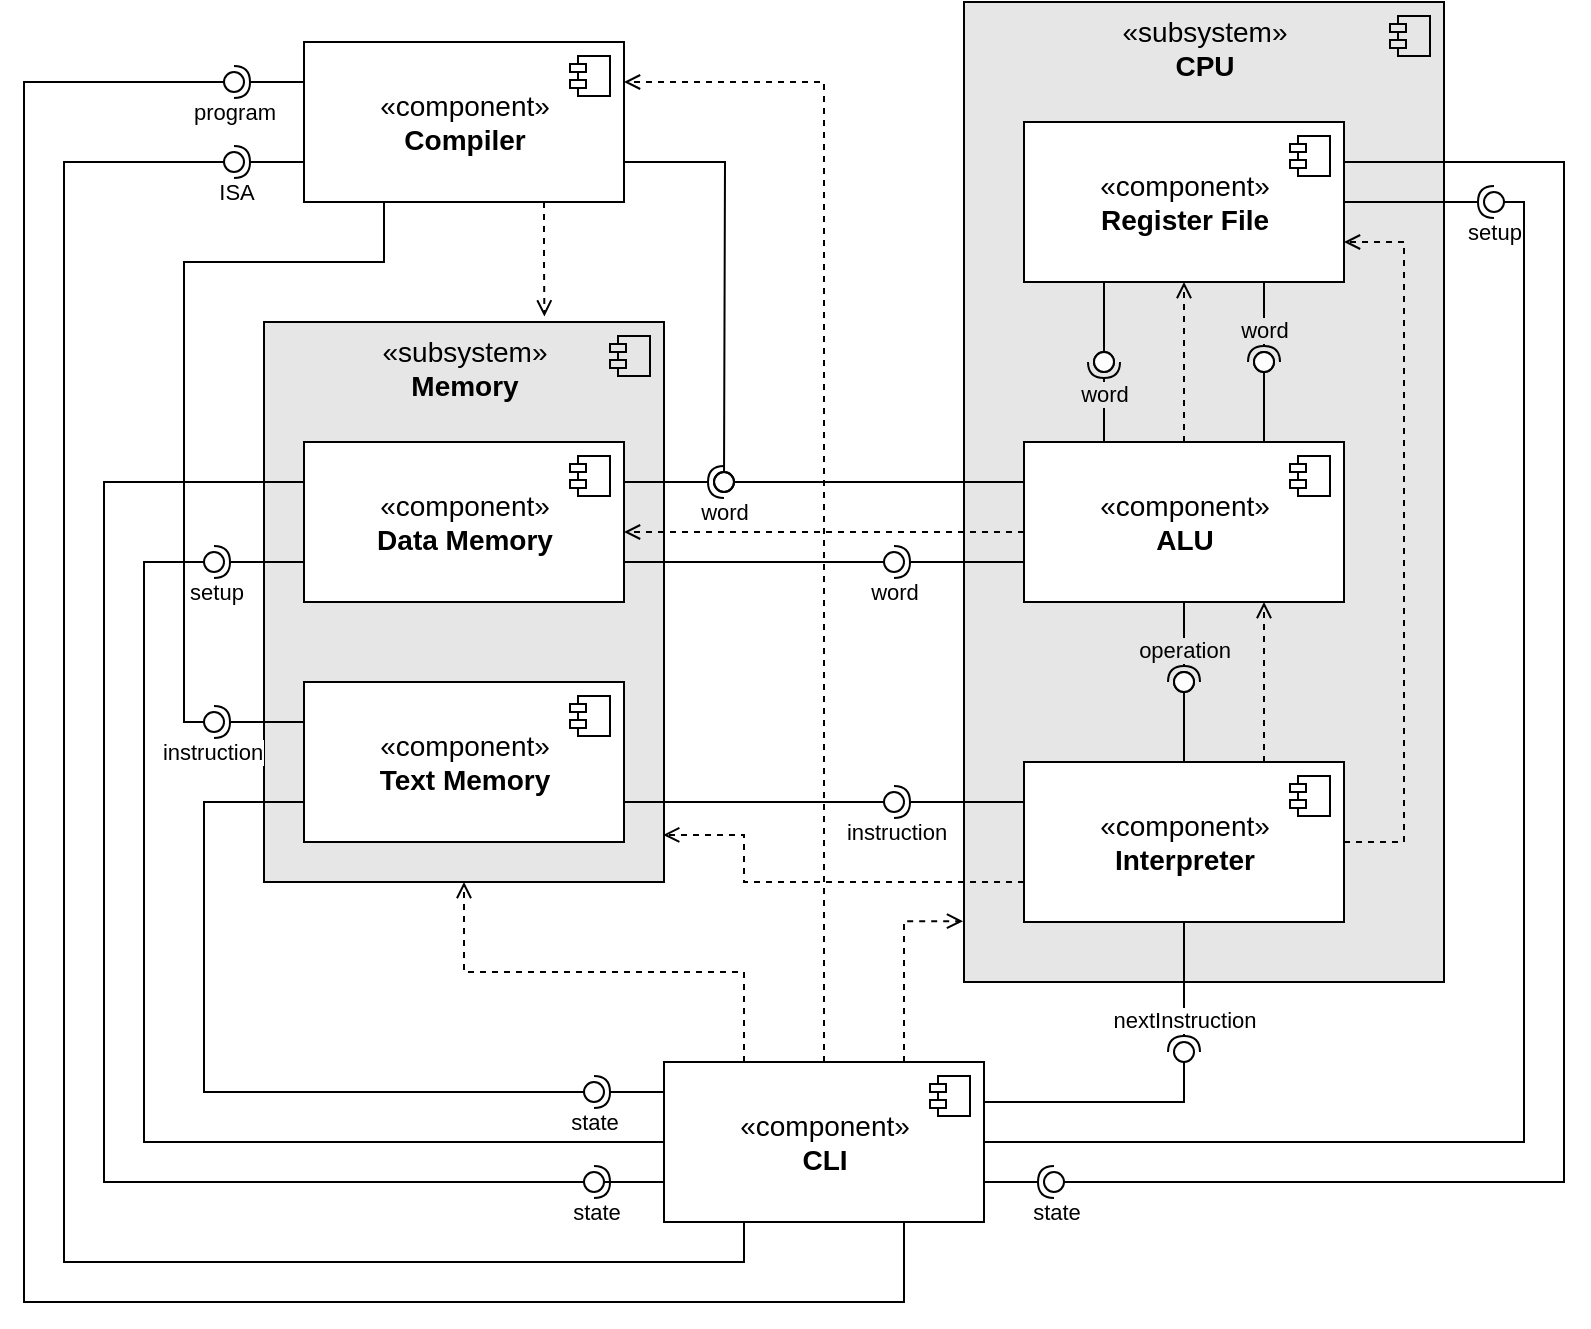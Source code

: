 <mxfile version="24.4.0" type="device">
  <diagram name="Página-1" id="GR3zeygupvoxrYtm1hRJ">
    <mxGraphModel dx="1935" dy="732" grid="1" gridSize="10" guides="1" tooltips="1" connect="1" arrows="1" fold="1" page="0" pageScale="1" pageWidth="827" pageHeight="1169" math="0" shadow="0">
      <root>
        <mxCell id="0" />
        <mxCell id="1" parent="0" />
        <mxCell id="Gp71nWd18dND1Q83QWXw-1" value="«subsystem»&lt;br style=&quot;font-size: 14px;&quot;&gt;&lt;b style=&quot;font-size: 14px;&quot;&gt;Memory&lt;/b&gt;" style="html=1;dropTarget=0;labelPosition=center;verticalLabelPosition=middle;align=center;verticalAlign=top;fontSize=14;fillColor=#E6E6E6;" parent="1" vertex="1">
          <mxGeometry x="-420" y="540" width="200" height="280" as="geometry" />
        </mxCell>
        <mxCell id="Gp71nWd18dND1Q83QWXw-2" value="" style="shape=module;jettyWidth=8;jettyHeight=4;fontSize=14;html=1;fillColor=none;" parent="Gp71nWd18dND1Q83QWXw-1" vertex="1">
          <mxGeometry x="1" width="20" height="20" relative="1" as="geometry">
            <mxPoint x="-27" y="7" as="offset" />
          </mxGeometry>
        </mxCell>
        <mxCell id="pKsOjxFZ4Rrx8PbKON6V-6" value="" style="rounded=0;orthogonalLoop=1;jettySize=auto;html=1;endArrow=oval;endFill=0;sketch=0;sourcePerimeterSpacing=0;targetPerimeterSpacing=0;endSize=10;exitX=0;exitY=0.5;exitDx=0;exitDy=0;edgeStyle=orthogonalEdgeStyle;" edge="1" target="pKsOjxFZ4Rrx8PbKON6V-7" parent="1" source="Gp71nWd18dND1Q83QWXw-22">
          <mxGeometry relative="1" as="geometry">
            <mxPoint x="-340" y="745" as="sourcePoint" />
            <Array as="points">
              <mxPoint x="-480" y="950" />
              <mxPoint x="-480" y="660" />
            </Array>
          </mxGeometry>
        </mxCell>
        <mxCell id="Gp71nWd18dND1Q83QWXw-7" value="«subsystem»&lt;br style=&quot;font-size: 14px;&quot;&gt;&lt;b style=&quot;font-size: 14px;&quot;&gt;CPU&lt;/b&gt;" style="html=1;dropTarget=0;labelPosition=center;verticalLabelPosition=middle;align=center;verticalAlign=top;fontSize=14;fillColor=#E6E6E6;" parent="1" vertex="1">
          <mxGeometry x="-70" y="380" width="240" height="490" as="geometry" />
        </mxCell>
        <mxCell id="Gp71nWd18dND1Q83QWXw-8" value="" style="shape=module;jettyWidth=8;jettyHeight=4;fontSize=14;html=1;fillColor=none;" parent="Gp71nWd18dND1Q83QWXw-7" vertex="1">
          <mxGeometry x="1" width="20" height="20" relative="1" as="geometry">
            <mxPoint x="-27" y="7" as="offset" />
          </mxGeometry>
        </mxCell>
        <mxCell id="eakKJGeporBGRb9YwunK-65" value="" style="endArrow=open;html=1;rounded=0;exitX=0;exitY=0.5;exitDx=0;exitDy=0;dashed=1;edgeStyle=orthogonalEdgeStyle;endFill=0;entryX=1;entryY=0.5;entryDx=0;entryDy=0;" parent="1" edge="1">
          <mxGeometry width="50" height="50" relative="1" as="geometry">
            <mxPoint x="-40" y="645" as="sourcePoint" />
            <mxPoint x="-240" y="645" as="targetPoint" />
            <Array as="points">
              <mxPoint x="-180" y="645" />
              <mxPoint x="-180" y="645" />
            </Array>
          </mxGeometry>
        </mxCell>
        <mxCell id="k6IjrDj9pO7xthxX3fzf-53" value="" style="rounded=0;orthogonalLoop=1;jettySize=auto;html=1;endArrow=halfCircle;endFill=0;endSize=6;strokeWidth=1;sketch=0;fontSize=12;exitX=0;exitY=0.25;exitDx=0;exitDy=0;edgeStyle=orthogonalEdgeStyle;" parent="1" source="Gp71nWd18dND1Q83QWXw-22" target="k6IjrDj9pO7xthxX3fzf-24" edge="1">
          <mxGeometry relative="1" as="geometry">
            <mxPoint x="-285" y="665" as="sourcePoint" />
            <Array as="points">
              <mxPoint x="-220" y="925" />
            </Array>
          </mxGeometry>
        </mxCell>
        <mxCell id="eakKJGeporBGRb9YwunK-41" value="state" style="edgeLabel;html=1;align=center;verticalAlign=top;resizable=0;points=[];spacing=4;" parent="k6IjrDj9pO7xthxX3fzf-53" vertex="1" connectable="0">
          <mxGeometry x="-0.137" y="1" relative="1" as="geometry">
            <mxPoint x="-23" y="-1" as="offset" />
          </mxGeometry>
        </mxCell>
        <mxCell id="k6IjrDj9pO7xthxX3fzf-15" value="" style="rounded=0;orthogonalLoop=1;jettySize=auto;html=1;endArrow=halfCircle;endFill=0;endSize=6;strokeWidth=1;sketch=0;fontSize=12;curved=1;exitX=0.25;exitY=0;exitDx=0;exitDy=0;entryX=0.641;entryY=0.796;entryDx=0;entryDy=0;entryPerimeter=0;" parent="1" source="Gp71nWd18dND1Q83QWXw-9" target="k6IjrDj9pO7xthxX3fzf-16" edge="1">
          <mxGeometry relative="1" as="geometry">
            <mxPoint x="135" y="835" as="sourcePoint" />
          </mxGeometry>
        </mxCell>
        <mxCell id="eakKJGeporBGRb9YwunK-29" value="word" style="edgeLabel;html=1;align=center;verticalAlign=top;resizable=0;points=[];spacing=5;labelBackgroundColor=#E6E6E6;" parent="k6IjrDj9pO7xthxX3fzf-15" vertex="1" connectable="0">
          <mxGeometry x="-0.2" y="-1" relative="1" as="geometry">
            <mxPoint x="-1" y="-24" as="offset" />
          </mxGeometry>
        </mxCell>
        <mxCell id="Gp71nWd18dND1Q83QWXw-3" value="«component»&lt;br style=&quot;font-size: 14px;&quot;&gt;&lt;b style=&quot;font-size: 14px;&quot;&gt;Text Memory&lt;/b&gt;" style="html=1;dropTarget=0;fontSize=14;" parent="1" vertex="1">
          <mxGeometry x="-400" y="720" width="160" height="80" as="geometry" />
        </mxCell>
        <mxCell id="Gp71nWd18dND1Q83QWXw-4" value="" style="shape=module;jettyWidth=8;jettyHeight=4;fontSize=14;html=1;" parent="Gp71nWd18dND1Q83QWXw-3" vertex="1">
          <mxGeometry x="1" width="20" height="20" relative="1" as="geometry">
            <mxPoint x="-27" y="7" as="offset" />
          </mxGeometry>
        </mxCell>
        <mxCell id="Gp71nWd18dND1Q83QWXw-5" value="«component»&lt;br style=&quot;font-size: 14px;&quot;&gt;&lt;b style=&quot;font-size: 14px;&quot;&gt;Data Memory&lt;/b&gt;" style="html=1;dropTarget=0;fontSize=14;" parent="1" vertex="1">
          <mxGeometry x="-400" y="600" width="160" height="80" as="geometry" />
        </mxCell>
        <mxCell id="Gp71nWd18dND1Q83QWXw-6" value="" style="shape=module;jettyWidth=8;jettyHeight=4;fontSize=14;html=1;" parent="Gp71nWd18dND1Q83QWXw-5" vertex="1">
          <mxGeometry x="1" width="20" height="20" relative="1" as="geometry">
            <mxPoint x="-27" y="7" as="offset" />
          </mxGeometry>
        </mxCell>
        <mxCell id="Gp71nWd18dND1Q83QWXw-9" value="«component»&lt;br style=&quot;font-size: 14px;&quot;&gt;&lt;b style=&quot;font-size: 14px;&quot;&gt;ALU&lt;/b&gt;" style="html=1;dropTarget=0;fontSize=14;" parent="1" vertex="1">
          <mxGeometry x="-40" y="600" width="160" height="80" as="geometry" />
        </mxCell>
        <mxCell id="Gp71nWd18dND1Q83QWXw-10" value="" style="shape=module;jettyWidth=8;jettyHeight=4;fontSize=14;html=1;" parent="Gp71nWd18dND1Q83QWXw-9" vertex="1">
          <mxGeometry x="1" width="20" height="20" relative="1" as="geometry">
            <mxPoint x="-27" y="7" as="offset" />
          </mxGeometry>
        </mxCell>
        <mxCell id="Gp71nWd18dND1Q83QWXw-11" value="«component»&lt;br style=&quot;font-size: 14px;&quot;&gt;&lt;b style=&quot;font-size: 14px;&quot;&gt;Interpreter&lt;/b&gt;" style="html=1;dropTarget=0;fontSize=14;" parent="1" vertex="1">
          <mxGeometry x="-40" y="760" width="160" height="80" as="geometry" />
        </mxCell>
        <mxCell id="Gp71nWd18dND1Q83QWXw-12" value="" style="shape=module;jettyWidth=8;jettyHeight=4;fontSize=14;html=1;" parent="Gp71nWd18dND1Q83QWXw-11" vertex="1">
          <mxGeometry x="1" width="20" height="20" relative="1" as="geometry">
            <mxPoint x="-27" y="7" as="offset" />
          </mxGeometry>
        </mxCell>
        <mxCell id="Gp71nWd18dND1Q83QWXw-13" value="«component»&lt;br style=&quot;font-size: 14px;&quot;&gt;&lt;b style=&quot;font-size: 14px;&quot;&gt;Register File&lt;/b&gt;" style="html=1;dropTarget=0;fontSize=14;" parent="1" vertex="1">
          <mxGeometry x="-40" y="440" width="160" height="80" as="geometry" />
        </mxCell>
        <mxCell id="Gp71nWd18dND1Q83QWXw-14" value="" style="shape=module;jettyWidth=8;jettyHeight=4;fontSize=14;html=1;" parent="Gp71nWd18dND1Q83QWXw-13" vertex="1">
          <mxGeometry x="1" width="20" height="20" relative="1" as="geometry">
            <mxPoint x="-27" y="7" as="offset" />
          </mxGeometry>
        </mxCell>
        <mxCell id="Gp71nWd18dND1Q83QWXw-20" value="" style="rounded=0;orthogonalLoop=1;jettySize=auto;html=1;endArrow=oval;endFill=0;sketch=0;sourcePerimeterSpacing=0;targetPerimeterSpacing=0;endSize=10;fontSize=14;entryX=0.765;entryY=0.908;entryDx=0;entryDy=0;entryPerimeter=0;exitX=1;exitY=0.75;exitDx=0;exitDy=0;" parent="1" source="Gp71nWd18dND1Q83QWXw-3" target="k6IjrDj9pO7xthxX3fzf-28" edge="1">
          <mxGeometry relative="1" as="geometry">
            <mxPoint x="-240" y="780" as="sourcePoint" />
            <mxPoint x="-160" y="750" as="targetPoint" />
            <Array as="points" />
          </mxGeometry>
        </mxCell>
        <mxCell id="Gp71nWd18dND1Q83QWXw-27" value="instruction" style="edgeLabel;html=1;align=center;verticalAlign=top;resizable=0;points=[];spacing=4;" parent="Gp71nWd18dND1Q83QWXw-20" vertex="1" connectable="0">
          <mxGeometry x="0.606" relative="1" as="geometry">
            <mxPoint x="27" as="offset" />
          </mxGeometry>
        </mxCell>
        <mxCell id="Gp71nWd18dND1Q83QWXw-21" value="" style="ellipse;whiteSpace=wrap;html=1;align=center;aspect=fixed;fillColor=none;strokeColor=none;resizable=0;perimeter=centerPerimeter;rotatable=0;allowArrows=0;points=[];outlineConnect=1;fontSize=14;" parent="1" vertex="1">
          <mxGeometry x="-155" y="870" width="10" height="10" as="geometry" />
        </mxCell>
        <mxCell id="Gp71nWd18dND1Q83QWXw-22" value="«component»&lt;br style=&quot;font-size: 14px;&quot;&gt;&lt;b style=&quot;font-size: 14px;&quot;&gt;CLI&lt;/b&gt;" style="html=1;dropTarget=0;fontSize=14;" parent="1" vertex="1">
          <mxGeometry x="-220" y="910" width="160" height="80" as="geometry" />
        </mxCell>
        <mxCell id="Gp71nWd18dND1Q83QWXw-23" value="" style="shape=module;jettyWidth=8;jettyHeight=4;fontSize=14;html=1;" parent="Gp71nWd18dND1Q83QWXw-22" vertex="1">
          <mxGeometry x="1" width="20" height="20" relative="1" as="geometry">
            <mxPoint x="-27" y="7" as="offset" />
          </mxGeometry>
        </mxCell>
        <mxCell id="Gp71nWd18dND1Q83QWXw-24" value="«component»&lt;br style=&quot;font-size: 14px;&quot;&gt;&lt;b style=&quot;font-size: 14px;&quot;&gt;Compiler&lt;/b&gt;" style="html=1;dropTarget=0;fontSize=14;" parent="1" vertex="1">
          <mxGeometry x="-400" y="400" width="160" height="80" as="geometry" />
        </mxCell>
        <mxCell id="Gp71nWd18dND1Q83QWXw-25" value="" style="shape=module;jettyWidth=8;jettyHeight=4;fontSize=14;html=1;" parent="Gp71nWd18dND1Q83QWXw-24" vertex="1">
          <mxGeometry x="1" width="20" height="20" relative="1" as="geometry">
            <mxPoint x="-27" y="7" as="offset" />
          </mxGeometry>
        </mxCell>
        <mxCell id="Gp71nWd18dND1Q83QWXw-26" value="" style="rounded=0;orthogonalLoop=1;jettySize=auto;html=1;endArrow=oval;endFill=0;sketch=0;sourcePerimeterSpacing=0;targetPerimeterSpacing=0;endSize=10;exitX=0;exitY=0.75;exitDx=0;exitDy=0;fontSize=14;entryX=0.264;entryY=0.174;entryDx=0;entryDy=0;entryPerimeter=0;edgeStyle=orthogonalEdgeStyle;" parent="1" source="Gp71nWd18dND1Q83QWXw-3" target="k6IjrDj9pO7xthxX3fzf-24" edge="1">
          <mxGeometry relative="1" as="geometry">
            <mxPoint x="-250" y="740" as="sourcePoint" />
            <mxPoint x="-300" y="860" as="targetPoint" />
            <Array as="points">
              <mxPoint x="-450" y="780" />
              <mxPoint x="-450" y="925" />
            </Array>
          </mxGeometry>
        </mxCell>
        <mxCell id="Gp71nWd18dND1Q83QWXw-34" value="" style="ellipse;whiteSpace=wrap;html=1;align=center;aspect=fixed;fillColor=none;strokeColor=none;resizable=0;perimeter=centerPerimeter;rotatable=0;allowArrows=0;points=[];outlineConnect=1;" parent="1" vertex="1">
          <mxGeometry x="-100" y="680" width="10" height="10" as="geometry" />
        </mxCell>
        <mxCell id="Gp71nWd18dND1Q83QWXw-38" value="" style="ellipse;whiteSpace=wrap;html=1;align=center;aspect=fixed;fillColor=none;strokeColor=none;resizable=0;perimeter=centerPerimeter;rotatable=0;allowArrows=0;points=[];outlineConnect=1;" parent="1" vertex="1">
          <mxGeometry x="-310" y="810" width="10" height="10" as="geometry" />
        </mxCell>
        <mxCell id="k6IjrDj9pO7xthxX3fzf-1" value="" style="rounded=0;orthogonalLoop=1;jettySize=auto;html=1;endArrow=oval;endFill=0;sketch=0;sourcePerimeterSpacing=0;targetPerimeterSpacing=0;endSize=10;exitX=0.25;exitY=1;exitDx=0;exitDy=0;fontSize=14;" parent="1" source="Gp71nWd18dND1Q83QWXw-13" target="k6IjrDj9pO7xthxX3fzf-16" edge="1">
          <mxGeometry relative="1" as="geometry">
            <mxPoint x="130" y="860" as="sourcePoint" />
            <mxPoint x="220" y="860" as="targetPoint" />
            <Array as="points" />
          </mxGeometry>
        </mxCell>
        <mxCell id="k6IjrDj9pO7xthxX3fzf-8" value="" style="ellipse;whiteSpace=wrap;html=1;align=center;aspect=fixed;fillColor=none;strokeColor=none;resizable=0;perimeter=centerPerimeter;rotatable=0;allowArrows=0;points=[];outlineConnect=1;" parent="1" vertex="1">
          <mxGeometry x="70" y="780" width="10" height="10" as="geometry" />
        </mxCell>
        <mxCell id="k6IjrDj9pO7xthxX3fzf-10" value="" style="ellipse;whiteSpace=wrap;html=1;align=center;aspect=fixed;fillColor=none;strokeColor=none;resizable=0;perimeter=centerPerimeter;rotatable=0;allowArrows=0;points=[];outlineConnect=1;" parent="1" vertex="1">
          <mxGeometry x="70" y="830" width="10" height="10" as="geometry" />
        </mxCell>
        <mxCell id="k6IjrDj9pO7xthxX3fzf-16" value="" style="ellipse;whiteSpace=wrap;html=1;align=center;aspect=fixed;fillColor=default;strokeColor=default;resizable=0;perimeter=centerPerimeter;rotatable=0;allowArrows=0;points=[];outlineConnect=1;" parent="1" vertex="1">
          <mxGeometry x="-5" y="555" width="10" height="10" as="geometry" />
        </mxCell>
        <mxCell id="k6IjrDj9pO7xthxX3fzf-20" value="" style="ellipse;whiteSpace=wrap;html=1;align=center;aspect=fixed;fillColor=none;strokeColor=none;resizable=0;perimeter=centerPerimeter;rotatable=0;allowArrows=0;points=[];outlineConnect=1;" parent="1" vertex="1">
          <mxGeometry x="-140" y="615" width="10" height="10" as="geometry" />
        </mxCell>
        <mxCell id="k6IjrDj9pO7xthxX3fzf-24" value="" style="ellipse;whiteSpace=wrap;html=1;align=center;aspect=fixed;fillColor=none;strokeColor=none;resizable=0;perimeter=centerPerimeter;rotatable=0;allowArrows=0;points=[];outlineConnect=1;" parent="1" vertex="1">
          <mxGeometry x="-260" y="920" width="10" height="10" as="geometry" />
        </mxCell>
        <mxCell id="k6IjrDj9pO7xthxX3fzf-27" value="" style="rounded=0;orthogonalLoop=1;jettySize=auto;html=1;endArrow=halfCircle;endFill=0;endSize=6;strokeWidth=1;sketch=0;fontSize=12;curved=1;exitX=0;exitY=0.25;exitDx=0;exitDy=0;" parent="1" source="Gp71nWd18dND1Q83QWXw-11" target="k6IjrDj9pO7xthxX3fzf-28" edge="1">
          <mxGeometry relative="1" as="geometry">
            <mxPoint x="-95" y="735" as="sourcePoint" />
          </mxGeometry>
        </mxCell>
        <mxCell id="k6IjrDj9pO7xthxX3fzf-28" value="" style="ellipse;whiteSpace=wrap;html=1;align=center;aspect=fixed;fillColor=none;strokeColor=none;resizable=0;perimeter=centerPerimeter;rotatable=0;allowArrows=0;points=[];outlineConnect=1;" parent="1" vertex="1">
          <mxGeometry x="-110" y="775" width="10" height="10" as="geometry" />
        </mxCell>
        <mxCell id="k6IjrDj9pO7xthxX3fzf-30" value="" style="ellipse;whiteSpace=wrap;html=1;align=center;aspect=fixed;fillColor=none;strokeColor=none;resizable=0;perimeter=centerPerimeter;rotatable=0;allowArrows=0;points=[];outlineConnect=1;" parent="1" vertex="1">
          <mxGeometry x="-120" y="655" width="10" height="10" as="geometry" />
        </mxCell>
        <mxCell id="k6IjrDj9pO7xthxX3fzf-37" value="" style="rounded=0;orthogonalLoop=1;jettySize=auto;html=1;endArrow=halfCircle;endFill=0;endSize=6;strokeWidth=1;sketch=0;exitX=0.5;exitY=1;exitDx=0;exitDy=0;" parent="1" source="Gp71nWd18dND1Q83QWXw-11" target="k6IjrDj9pO7xthxX3fzf-39" edge="1">
          <mxGeometry relative="1" as="geometry">
            <mxPoint x="90" y="980" as="sourcePoint" />
            <Array as="points" />
          </mxGeometry>
        </mxCell>
        <mxCell id="eakKJGeporBGRb9YwunK-40" value="nextInstruction" style="edgeLabel;html=1;align=center;verticalAlign=bottom;resizable=0;points=[];spacing=10;" parent="k6IjrDj9pO7xthxX3fzf-37" vertex="1" connectable="0">
          <mxGeometry x="0.326" y="-1" relative="1" as="geometry">
            <mxPoint x="1" y="22" as="offset" />
          </mxGeometry>
        </mxCell>
        <mxCell id="k6IjrDj9pO7xthxX3fzf-38" value="" style="rounded=0;orthogonalLoop=1;jettySize=auto;html=1;endArrow=oval;endFill=0;sketch=0;sourcePerimeterSpacing=0;targetPerimeterSpacing=0;endSize=10;exitX=1;exitY=0.25;exitDx=0;exitDy=0;" parent="1" source="Gp71nWd18dND1Q83QWXw-22" target="k6IjrDj9pO7xthxX3fzf-39" edge="1">
          <mxGeometry relative="1" as="geometry">
            <mxPoint x="-60" y="845" as="sourcePoint" />
            <Array as="points">
              <mxPoint x="40" y="930" />
            </Array>
          </mxGeometry>
        </mxCell>
        <mxCell id="k6IjrDj9pO7xthxX3fzf-39" value="" style="ellipse;whiteSpace=wrap;html=1;align=center;aspect=fixed;fillColor=none;strokeColor=none;resizable=0;perimeter=centerPerimeter;rotatable=0;allowArrows=0;points=[];outlineConnect=1;" parent="1" vertex="1">
          <mxGeometry x="35" y="900" width="10" height="10" as="geometry" />
        </mxCell>
        <mxCell id="k6IjrDj9pO7xthxX3fzf-41" value="" style="rounded=0;orthogonalLoop=1;jettySize=auto;html=1;endArrow=halfCircle;endFill=0;endSize=6;strokeWidth=1;sketch=0;edgeStyle=orthogonalEdgeStyle;exitX=1;exitY=0.75;exitDx=0;exitDy=0;" parent="1" source="Gp71nWd18dND1Q83QWXw-22" target="k6IjrDj9pO7xthxX3fzf-43" edge="1">
          <mxGeometry relative="1" as="geometry">
            <mxPoint x="-10" y="970" as="sourcePoint" />
            <Array as="points">
              <mxPoint x="-50" y="970" />
              <mxPoint x="-50" y="970" />
            </Array>
          </mxGeometry>
        </mxCell>
        <mxCell id="eakKJGeporBGRb9YwunK-38" value="state" style="edgeLabel;html=1;align=center;verticalAlign=top;resizable=0;points=[];spacing=4;" parent="k6IjrDj9pO7xthxX3fzf-41" vertex="1" connectable="0">
          <mxGeometry x="-0.106" y="1" relative="1" as="geometry">
            <mxPoint x="20" y="1" as="offset" />
          </mxGeometry>
        </mxCell>
        <mxCell id="k6IjrDj9pO7xthxX3fzf-42" value="" style="rounded=0;orthogonalLoop=1;jettySize=auto;html=1;endArrow=oval;endFill=0;sketch=0;sourcePerimeterSpacing=0;targetPerimeterSpacing=0;endSize=10;exitX=1;exitY=0.25;exitDx=0;exitDy=0;edgeStyle=orthogonalEdgeStyle;" parent="1" source="Gp71nWd18dND1Q83QWXw-13" target="k6IjrDj9pO7xthxX3fzf-43" edge="1">
          <mxGeometry relative="1" as="geometry">
            <mxPoint x="-60" y="585" as="sourcePoint" />
            <Array as="points">
              <mxPoint x="230" y="460" />
              <mxPoint x="230" y="970" />
            </Array>
          </mxGeometry>
        </mxCell>
        <mxCell id="k6IjrDj9pO7xthxX3fzf-43" value="" style="ellipse;whiteSpace=wrap;html=1;align=center;aspect=fixed;fillColor=none;strokeColor=none;resizable=0;perimeter=centerPerimeter;rotatable=0;allowArrows=0;points=[];outlineConnect=1;" parent="1" vertex="1">
          <mxGeometry x="-30" y="965" width="10" height="10" as="geometry" />
        </mxCell>
        <mxCell id="k6IjrDj9pO7xthxX3fzf-45" value="" style="rounded=0;orthogonalLoop=1;jettySize=auto;html=1;endArrow=oval;endFill=0;sketch=0;sourcePerimeterSpacing=0;targetPerimeterSpacing=0;endSize=10;exitX=0;exitY=0.25;exitDx=0;exitDy=0;fontSize=14;edgeStyle=orthogonalEdgeStyle;" parent="1" source="Gp71nWd18dND1Q83QWXw-5" target="k6IjrDj9pO7xthxX3fzf-52" edge="1">
          <mxGeometry relative="1" as="geometry">
            <mxPoint x="-405" y="625" as="sourcePoint" />
            <mxPoint x="-460" y="620" as="targetPoint" />
            <Array as="points">
              <mxPoint x="-500" y="620" />
              <mxPoint x="-500" y="970" />
            </Array>
          </mxGeometry>
        </mxCell>
        <mxCell id="k6IjrDj9pO7xthxX3fzf-48" value="" style="ellipse;whiteSpace=wrap;html=1;align=center;aspect=fixed;fillColor=none;strokeColor=none;resizable=0;perimeter=centerPerimeter;rotatable=0;allowArrows=0;points=[];outlineConnect=1;" parent="1" vertex="1">
          <mxGeometry x="-260" y="610" width="10" height="10" as="geometry" />
        </mxCell>
        <mxCell id="k6IjrDj9pO7xthxX3fzf-51" value="" style="rounded=0;orthogonalLoop=1;jettySize=auto;html=1;endArrow=halfCircle;endFill=0;endSize=6;strokeWidth=1;sketch=0;fontSize=12;exitX=0;exitY=0.75;exitDx=0;exitDy=0;edgeStyle=orthogonalEdgeStyle;" parent="1" source="Gp71nWd18dND1Q83QWXw-22" target="k6IjrDj9pO7xthxX3fzf-52" edge="1">
          <mxGeometry relative="1" as="geometry">
            <mxPoint x="-215" y="655" as="sourcePoint" />
            <Array as="points">
              <mxPoint x="-250" y="970" />
              <mxPoint x="-250" y="970" />
            </Array>
          </mxGeometry>
        </mxCell>
        <mxCell id="eakKJGeporBGRb9YwunK-42" value="state" style="edgeLabel;html=1;align=center;verticalAlign=top;resizable=0;points=[];spacing=4;" parent="k6IjrDj9pO7xthxX3fzf-51" vertex="1" connectable="0">
          <mxGeometry x="0.127" y="1" relative="1" as="geometry">
            <mxPoint x="-15" y="-1" as="offset" />
          </mxGeometry>
        </mxCell>
        <mxCell id="k6IjrDj9pO7xthxX3fzf-52" value="" style="ellipse;whiteSpace=wrap;html=1;align=center;aspect=fixed;fillColor=none;strokeColor=none;resizable=0;perimeter=centerPerimeter;rotatable=0;allowArrows=0;points=[];outlineConnect=1;" parent="1" vertex="1">
          <mxGeometry x="-260" y="965" width="10" height="10" as="geometry" />
        </mxCell>
        <mxCell id="k6IjrDj9pO7xthxX3fzf-54" value="" style="ellipse;whiteSpace=wrap;html=1;align=center;aspect=fixed;fillColor=none;strokeColor=none;resizable=0;perimeter=centerPerimeter;rotatable=0;allowArrows=0;points=[];outlineConnect=1;" parent="1" vertex="1">
          <mxGeometry x="-475" y="735" width="10" height="10" as="geometry" />
        </mxCell>
        <mxCell id="eakKJGeporBGRb9YwunK-1" value="" style="rounded=0;orthogonalLoop=1;jettySize=auto;html=1;endArrow=halfCircle;endFill=0;endSize=6;strokeWidth=1;sketch=0;fontSize=12;curved=1;exitX=1;exitY=0.25;exitDx=0;exitDy=0;" parent="1" source="Gp71nWd18dND1Q83QWXw-5" edge="1">
          <mxGeometry relative="1" as="geometry">
            <mxPoint x="-145" y="635" as="sourcePoint" />
            <mxPoint x="-190" y="620" as="targetPoint" />
          </mxGeometry>
        </mxCell>
        <mxCell id="eakKJGeporBGRb9YwunK-43" value="word" style="edgeLabel;html=1;align=center;verticalAlign=top;resizable=0;points=[];spacing=4;" parent="eakKJGeporBGRb9YwunK-1" vertex="1" connectable="0">
          <mxGeometry x="0.286" y="1" relative="1" as="geometry">
            <mxPoint x="18" y="1" as="offset" />
          </mxGeometry>
        </mxCell>
        <mxCell id="eakKJGeporBGRb9YwunK-5" value="" style="rounded=0;orthogonalLoop=1;jettySize=auto;html=1;endArrow=oval;endFill=0;sketch=0;sourcePerimeterSpacing=0;targetPerimeterSpacing=0;endSize=10;fontSize=14;exitX=0;exitY=0.25;exitDx=0;exitDy=0;" parent="1" source="Gp71nWd18dND1Q83QWXw-9" edge="1">
          <mxGeometry relative="1" as="geometry">
            <mxPoint x="-190" y="580" as="sourcePoint" />
            <mxPoint x="-190" y="620" as="targetPoint" />
            <Array as="points" />
          </mxGeometry>
        </mxCell>
        <mxCell id="eakKJGeporBGRb9YwunK-2" value="" style="ellipse;whiteSpace=wrap;html=1;align=center;aspect=fixed;fillColor=none;strokeColor=none;resizable=0;perimeter=centerPerimeter;rotatable=0;allowArrows=0;points=[];outlineConnect=1;" parent="1" vertex="1">
          <mxGeometry x="-155" y="615" width="10" height="10" as="geometry" />
        </mxCell>
        <mxCell id="eakKJGeporBGRb9YwunK-9" value="" style="rounded=0;orthogonalLoop=1;jettySize=auto;html=1;endArrow=oval;endFill=0;sketch=0;sourcePerimeterSpacing=0;targetPerimeterSpacing=0;endSize=10;exitX=1;exitY=0.75;exitDx=0;exitDy=0;edgeStyle=orthogonalEdgeStyle;" parent="1" source="Gp71nWd18dND1Q83QWXw-24" edge="1">
          <mxGeometry relative="1" as="geometry">
            <mxPoint x="-190" y="535" as="sourcePoint" />
            <mxPoint x="-190" y="620" as="targetPoint" />
          </mxGeometry>
        </mxCell>
        <mxCell id="eakKJGeporBGRb9YwunK-11" value="" style="rounded=0;orthogonalLoop=1;jettySize=auto;html=1;endArrow=halfCircle;endFill=0;endSize=6;strokeWidth=1;sketch=0;fontSize=12;curved=1;exitX=0;exitY=0.25;exitDx=0;exitDy=0;" parent="1" source="Gp71nWd18dND1Q83QWXw-3" target="eakKJGeporBGRb9YwunK-15" edge="1">
          <mxGeometry relative="1" as="geometry">
            <mxPoint x="-265" y="715" as="sourcePoint" />
          </mxGeometry>
        </mxCell>
        <mxCell id="eakKJGeporBGRb9YwunK-17" value="instruction" style="edgeLabel;html=1;align=center;verticalAlign=top;resizable=0;points=[];spacing=0;spacingTop=4;spacingRight=1;" parent="eakKJGeporBGRb9YwunK-11" vertex="1" connectable="0">
          <mxGeometry x="0.17" relative="1" as="geometry">
            <mxPoint x="-19" as="offset" />
          </mxGeometry>
        </mxCell>
        <mxCell id="eakKJGeporBGRb9YwunK-12" value="" style="ellipse;whiteSpace=wrap;html=1;align=center;aspect=fixed;fillColor=none;strokeColor=none;resizable=0;perimeter=centerPerimeter;rotatable=0;allowArrows=0;points=[];outlineConnect=1;" parent="1" vertex="1">
          <mxGeometry x="-465" y="735" width="10" height="10" as="geometry" />
        </mxCell>
        <mxCell id="eakKJGeporBGRb9YwunK-14" value="" style="rounded=0;orthogonalLoop=1;jettySize=auto;html=1;endArrow=oval;endFill=0;sketch=0;sourcePerimeterSpacing=0;targetPerimeterSpacing=0;endSize=10;exitX=0.25;exitY=1;exitDx=0;exitDy=0;edgeStyle=orthogonalEdgeStyle;" parent="1" source="Gp71nWd18dND1Q83QWXw-24" target="eakKJGeporBGRb9YwunK-15" edge="1">
          <mxGeometry relative="1" as="geometry">
            <mxPoint x="-150" y="585" as="sourcePoint" />
            <Array as="points">
              <mxPoint x="-360" y="510" />
              <mxPoint x="-460" y="510" />
              <mxPoint x="-460" y="740" />
            </Array>
          </mxGeometry>
        </mxCell>
        <mxCell id="eakKJGeporBGRb9YwunK-15" value="" style="ellipse;whiteSpace=wrap;html=1;align=center;aspect=fixed;fillColor=none;strokeColor=none;resizable=0;perimeter=centerPerimeter;rotatable=0;allowArrows=0;points=[];outlineConnect=1;" parent="1" vertex="1">
          <mxGeometry x="-450" y="735" width="10" height="10" as="geometry" />
        </mxCell>
        <mxCell id="eakKJGeporBGRb9YwunK-21" value="" style="ellipse;whiteSpace=wrap;html=1;align=center;aspect=fixed;fillColor=none;strokeColor=none;resizable=0;perimeter=centerPerimeter;rotatable=0;allowArrows=0;points=[];outlineConnect=1;" parent="1" vertex="1">
          <mxGeometry x="-120" y="720" width="10" height="10" as="geometry" />
        </mxCell>
        <mxCell id="eakKJGeporBGRb9YwunK-22" value="" style="rounded=0;orthogonalLoop=1;jettySize=auto;html=1;endArrow=halfCircle;endFill=0;endSize=6;strokeWidth=1;sketch=0;exitX=0;exitY=0.75;exitDx=0;exitDy=0;" parent="1" source="Gp71nWd18dND1Q83QWXw-9" target="eakKJGeporBGRb9YwunK-24" edge="1">
          <mxGeometry relative="1" as="geometry">
            <mxPoint x="-60" y="695" as="sourcePoint" />
          </mxGeometry>
        </mxCell>
        <mxCell id="eakKJGeporBGRb9YwunK-26" value="word" style="edgeLabel;html=1;align=center;verticalAlign=top;resizable=0;points=[];spacing=4;" parent="eakKJGeporBGRb9YwunK-22" vertex="1" connectable="0">
          <mxGeometry x="0.289" y="-1" relative="1" as="geometry">
            <mxPoint x="-23" y="1" as="offset" />
          </mxGeometry>
        </mxCell>
        <mxCell id="eakKJGeporBGRb9YwunK-23" value="" style="rounded=0;orthogonalLoop=1;jettySize=auto;html=1;endArrow=oval;endFill=0;sketch=0;sourcePerimeterSpacing=0;targetPerimeterSpacing=0;endSize=10;exitX=1;exitY=0.75;exitDx=0;exitDy=0;" parent="1" source="Gp71nWd18dND1Q83QWXw-5" target="eakKJGeporBGRb9YwunK-24" edge="1">
          <mxGeometry relative="1" as="geometry">
            <mxPoint x="-190" y="680" as="sourcePoint" />
          </mxGeometry>
        </mxCell>
        <mxCell id="eakKJGeporBGRb9YwunK-24" value="" style="ellipse;whiteSpace=wrap;html=1;align=center;aspect=fixed;fillColor=none;strokeColor=none;resizable=0;perimeter=centerPerimeter;rotatable=0;allowArrows=0;points=[];outlineConnect=1;" parent="1" vertex="1">
          <mxGeometry x="-110" y="655" width="10" height="10" as="geometry" />
        </mxCell>
        <mxCell id="eakKJGeporBGRb9YwunK-30" value="" style="rounded=0;orthogonalLoop=1;jettySize=auto;html=1;endArrow=halfCircle;endFill=0;endSize=6;strokeWidth=1;sketch=0;exitX=0.75;exitY=1;exitDx=0;exitDy=0;" parent="1" source="Gp71nWd18dND1Q83QWXw-13" target="eakKJGeporBGRb9YwunK-32" edge="1">
          <mxGeometry relative="1" as="geometry">
            <mxPoint x="50" y="565" as="sourcePoint" />
          </mxGeometry>
        </mxCell>
        <mxCell id="eakKJGeporBGRb9YwunK-33" value="word" style="edgeLabel;html=1;align=center;verticalAlign=bottom;resizable=0;points=[];spacing=10;labelBackgroundColor=#E6E6E6;" parent="eakKJGeporBGRb9YwunK-30" vertex="1" connectable="0">
          <mxGeometry x="0.105" relative="1" as="geometry">
            <mxPoint y="18" as="offset" />
          </mxGeometry>
        </mxCell>
        <mxCell id="eakKJGeporBGRb9YwunK-31" value="" style="rounded=0;orthogonalLoop=1;jettySize=auto;html=1;endArrow=oval;endFill=0;sketch=0;sourcePerimeterSpacing=0;targetPerimeterSpacing=0;endSize=10;exitX=0.75;exitY=0;exitDx=0;exitDy=0;" parent="1" source="Gp71nWd18dND1Q83QWXw-9" target="eakKJGeporBGRb9YwunK-32" edge="1">
          <mxGeometry relative="1" as="geometry">
            <mxPoint x="10" y="565" as="sourcePoint" />
          </mxGeometry>
        </mxCell>
        <mxCell id="eakKJGeporBGRb9YwunK-32" value="" style="ellipse;whiteSpace=wrap;html=1;align=center;aspect=fixed;fillColor=default;strokeColor=default;resizable=0;perimeter=centerPerimeter;rotatable=0;allowArrows=0;points=[];outlineConnect=1;" parent="1" vertex="1">
          <mxGeometry x="75" y="555" width="10" height="10" as="geometry" />
        </mxCell>
        <mxCell id="eakKJGeporBGRb9YwunK-34" value="" style="rounded=0;orthogonalLoop=1;jettySize=auto;html=1;endArrow=halfCircle;endFill=0;endSize=6;strokeWidth=1;sketch=0;exitX=0.5;exitY=1;exitDx=0;exitDy=0;" parent="1" source="Gp71nWd18dND1Q83QWXw-9" target="eakKJGeporBGRb9YwunK-36" edge="1">
          <mxGeometry relative="1" as="geometry">
            <mxPoint y="665" as="sourcePoint" />
          </mxGeometry>
        </mxCell>
        <mxCell id="eakKJGeporBGRb9YwunK-37" value="operation" style="edgeLabel;html=1;align=center;verticalAlign=bottom;resizable=0;points=[];spacing=10;labelBackgroundColor=#E6E6E6;" parent="eakKJGeporBGRb9YwunK-34" vertex="1" connectable="0">
          <mxGeometry x="0.074" y="-1" relative="1" as="geometry">
            <mxPoint x="1" y="19" as="offset" />
          </mxGeometry>
        </mxCell>
        <mxCell id="eakKJGeporBGRb9YwunK-35" value="" style="rounded=0;orthogonalLoop=1;jettySize=auto;html=1;endArrow=oval;endFill=0;sketch=0;sourcePerimeterSpacing=0;targetPerimeterSpacing=0;endSize=10;exitX=0.5;exitY=0;exitDx=0;exitDy=0;" parent="1" source="Gp71nWd18dND1Q83QWXw-11" target="eakKJGeporBGRb9YwunK-36" edge="1">
          <mxGeometry relative="1" as="geometry">
            <mxPoint x="-40" y="665" as="sourcePoint" />
          </mxGeometry>
        </mxCell>
        <mxCell id="eakKJGeporBGRb9YwunK-36" value="" style="ellipse;whiteSpace=wrap;html=1;align=center;aspect=fixed;fillColor=default;strokeColor=default;resizable=0;perimeter=centerPerimeter;rotatable=0;allowArrows=0;points=[];outlineConnect=1;" parent="1" vertex="1">
          <mxGeometry x="35" y="715" width="10" height="10" as="geometry" />
        </mxCell>
        <mxCell id="eakKJGeporBGRb9YwunK-45" value="" style="ellipse;whiteSpace=wrap;html=1;align=center;aspect=fixed;fillColor=none;strokeColor=none;resizable=0;perimeter=centerPerimeter;rotatable=0;allowArrows=0;points=[];outlineConnect=1;" parent="1" vertex="1">
          <mxGeometry x="-360" y="540" width="10" height="10" as="geometry" />
        </mxCell>
        <mxCell id="eakKJGeporBGRb9YwunK-46" value="" style="rounded=0;orthogonalLoop=1;jettySize=auto;html=1;endArrow=halfCircle;endFill=0;endSize=6;strokeWidth=1;sketch=0;exitX=0;exitY=0.75;exitDx=0;exitDy=0;" parent="1" source="Gp71nWd18dND1Q83QWXw-24" target="eakKJGeporBGRb9YwunK-48" edge="1">
          <mxGeometry relative="1" as="geometry">
            <mxPoint x="-330" y="545" as="sourcePoint" />
          </mxGeometry>
        </mxCell>
        <mxCell id="eakKJGeporBGRb9YwunK-53" value="ISA" style="edgeLabel;html=1;align=center;verticalAlign=top;resizable=0;points=[];spacing=4;" parent="eakKJGeporBGRb9YwunK-46" vertex="1" connectable="0">
          <mxGeometry x="-0.162" relative="1" as="geometry">
            <mxPoint x="-20" as="offset" />
          </mxGeometry>
        </mxCell>
        <mxCell id="eakKJGeporBGRb9YwunK-47" value="" style="rounded=0;orthogonalLoop=1;jettySize=auto;html=1;endArrow=oval;endFill=0;sketch=0;sourcePerimeterSpacing=0;targetPerimeterSpacing=0;endSize=10;exitX=0.25;exitY=1;exitDx=0;exitDy=0;edgeStyle=orthogonalEdgeStyle;" parent="1" source="Gp71nWd18dND1Q83QWXw-22" target="eakKJGeporBGRb9YwunK-48" edge="1">
          <mxGeometry relative="1" as="geometry">
            <mxPoint x="-500" y="430" as="sourcePoint" />
            <Array as="points">
              <mxPoint x="-180" y="1010" />
              <mxPoint x="-520" y="1010" />
              <mxPoint x="-520" y="460" />
            </Array>
          </mxGeometry>
        </mxCell>
        <mxCell id="eakKJGeporBGRb9YwunK-48" value="" style="ellipse;whiteSpace=wrap;html=1;align=center;aspect=fixed;fillColor=none;strokeColor=none;resizable=0;perimeter=centerPerimeter;rotatable=0;allowArrows=0;points=[];outlineConnect=1;" parent="1" vertex="1">
          <mxGeometry x="-440" y="455" width="10" height="10" as="geometry" />
        </mxCell>
        <mxCell id="eakKJGeporBGRb9YwunK-49" value="" style="rounded=0;orthogonalLoop=1;jettySize=auto;html=1;endArrow=halfCircle;endFill=0;endSize=6;strokeWidth=1;sketch=0;exitX=0;exitY=0.25;exitDx=0;exitDy=0;" parent="1" source="Gp71nWd18dND1Q83QWXw-24" target="eakKJGeporBGRb9YwunK-51" edge="1">
          <mxGeometry relative="1" as="geometry">
            <mxPoint x="-370" y="525" as="sourcePoint" />
          </mxGeometry>
        </mxCell>
        <mxCell id="eakKJGeporBGRb9YwunK-52" value="program" style="edgeLabel;html=1;align=center;verticalAlign=top;resizable=0;points=[];spacing=4;" parent="eakKJGeporBGRb9YwunK-49" vertex="1" connectable="0">
          <mxGeometry x="0.074" y="-1" relative="1" as="geometry">
            <mxPoint x="-16" y="1" as="offset" />
          </mxGeometry>
        </mxCell>
        <mxCell id="eakKJGeporBGRb9YwunK-50" value="" style="rounded=0;orthogonalLoop=1;jettySize=auto;html=1;endArrow=oval;endFill=0;sketch=0;sourcePerimeterSpacing=0;targetPerimeterSpacing=0;endSize=10;exitX=0.75;exitY=1;exitDx=0;exitDy=0;edgeStyle=orthogonalEdgeStyle;" parent="1" source="Gp71nWd18dND1Q83QWXw-22" target="eakKJGeporBGRb9YwunK-51" edge="1">
          <mxGeometry relative="1" as="geometry">
            <mxPoint x="-410" y="525" as="sourcePoint" />
            <Array as="points">
              <mxPoint x="-100" y="1030" />
              <mxPoint x="-540" y="1030" />
              <mxPoint x="-540" y="420" />
            </Array>
          </mxGeometry>
        </mxCell>
        <mxCell id="eakKJGeporBGRb9YwunK-51" value="" style="ellipse;whiteSpace=wrap;html=1;align=center;aspect=fixed;fillColor=none;strokeColor=none;resizable=0;perimeter=centerPerimeter;rotatable=0;allowArrows=0;points=[];outlineConnect=1;" parent="1" vertex="1">
          <mxGeometry x="-440" y="415" width="10" height="10" as="geometry" />
        </mxCell>
        <mxCell id="eakKJGeporBGRb9YwunK-56" value="" style="endArrow=open;html=1;rounded=0;exitX=0.75;exitY=1;exitDx=0;exitDy=0;entryX=0.701;entryY=-0.01;entryDx=0;entryDy=0;dashed=1;edgeStyle=orthogonalEdgeStyle;endFill=0;entryPerimeter=0;" parent="1" source="Gp71nWd18dND1Q83QWXw-24" target="Gp71nWd18dND1Q83QWXw-1" edge="1">
          <mxGeometry width="50" height="50" relative="1" as="geometry">
            <mxPoint x="-250" y="630" as="sourcePoint" />
            <mxPoint x="-200" y="580" as="targetPoint" />
          </mxGeometry>
        </mxCell>
        <mxCell id="eakKJGeporBGRb9YwunK-57" value="" style="endArrow=open;html=1;rounded=0;exitX=0.75;exitY=0;exitDx=0;exitDy=0;entryX=-0.002;entryY=0.938;entryDx=0;entryDy=0;dashed=1;edgeStyle=orthogonalEdgeStyle;endFill=0;entryPerimeter=0;" parent="1" source="Gp71nWd18dND1Q83QWXw-22" target="Gp71nWd18dND1Q83QWXw-7" edge="1">
          <mxGeometry width="50" height="50" relative="1" as="geometry">
            <mxPoint x="280" y="830" as="sourcePoint" />
            <mxPoint x="290" y="890" as="targetPoint" />
          </mxGeometry>
        </mxCell>
        <mxCell id="eakKJGeporBGRb9YwunK-59" value="" style="endArrow=open;html=1;rounded=0;exitX=0.25;exitY=0;exitDx=0;exitDy=0;entryX=0.5;entryY=1;entryDx=0;entryDy=0;dashed=1;edgeStyle=orthogonalEdgeStyle;endFill=0;" parent="1" source="Gp71nWd18dND1Q83QWXw-22" target="Gp71nWd18dND1Q83QWXw-1" edge="1">
          <mxGeometry width="50" height="50" relative="1" as="geometry">
            <mxPoint x="-90" y="920" as="sourcePoint" />
            <mxPoint x="-60" y="850" as="targetPoint" />
          </mxGeometry>
        </mxCell>
        <mxCell id="eakKJGeporBGRb9YwunK-60" value="" style="endArrow=open;html=1;rounded=0;exitX=0;exitY=0.75;exitDx=0;exitDy=0;entryX=0.998;entryY=0.916;entryDx=0;entryDy=0;dashed=1;edgeStyle=orthogonalEdgeStyle;endFill=0;entryPerimeter=0;" parent="1" source="Gp71nWd18dND1Q83QWXw-11" target="Gp71nWd18dND1Q83QWXw-1" edge="1">
          <mxGeometry width="50" height="50" relative="1" as="geometry">
            <mxPoint x="-170" y="920" as="sourcePoint" />
            <mxPoint x="-310" y="830" as="targetPoint" />
            <Array as="points">
              <mxPoint x="-180" y="820" />
              <mxPoint x="-180" y="796" />
            </Array>
          </mxGeometry>
        </mxCell>
        <mxCell id="eakKJGeporBGRb9YwunK-63" value="" style="endArrow=open;html=1;rounded=0;dashed=1;edgeStyle=orthogonalEdgeStyle;endFill=0;entryX=1;entryY=0.75;entryDx=0;entryDy=0;exitX=1;exitY=0.5;exitDx=0;exitDy=0;" parent="1" target="Gp71nWd18dND1Q83QWXw-13" edge="1" source="Gp71nWd18dND1Q83QWXw-11">
          <mxGeometry width="50" height="50" relative="1" as="geometry">
            <mxPoint x="150" y="640" as="sourcePoint" />
            <mxPoint x="150" y="650" as="targetPoint" />
            <Array as="points">
              <mxPoint x="150" y="800" />
              <mxPoint x="150" y="500" />
            </Array>
          </mxGeometry>
        </mxCell>
        <mxCell id="eakKJGeporBGRb9YwunK-64" value="" style="endArrow=open;html=1;rounded=0;exitX=0.5;exitY=0;exitDx=0;exitDy=0;entryX=1;entryY=0.25;entryDx=0;entryDy=0;dashed=1;edgeStyle=orthogonalEdgeStyle;endFill=0;" parent="1" source="Gp71nWd18dND1Q83QWXw-22" target="Gp71nWd18dND1Q83QWXw-24" edge="1">
          <mxGeometry width="50" height="50" relative="1" as="geometry">
            <mxPoint x="-61" y="729" as="sourcePoint" />
            <mxPoint x="-209" y="728" as="targetPoint" />
            <Array as="points">
              <mxPoint x="-140" y="420" />
            </Array>
          </mxGeometry>
        </mxCell>
        <mxCell id="pKsOjxFZ4Rrx8PbKON6V-1" value="" style="rounded=0;orthogonalLoop=1;jettySize=auto;html=1;endArrow=halfCircle;endFill=0;endSize=6;strokeWidth=1;sketch=0;exitX=1;exitY=0.5;exitDx=0;exitDy=0;" edge="1" target="pKsOjxFZ4Rrx8PbKON6V-3" parent="1" source="Gp71nWd18dND1Q83QWXw-13">
          <mxGeometry relative="1" as="geometry">
            <mxPoint x="190" y="430" as="sourcePoint" />
          </mxGeometry>
        </mxCell>
        <mxCell id="pKsOjxFZ4Rrx8PbKON6V-4" value="setup" style="edgeLabel;html=1;align=center;verticalAlign=top;resizable=0;points=[];spacing=4;" vertex="1" connectable="0" parent="pKsOjxFZ4Rrx8PbKON6V-1">
          <mxGeometry x="0.553" relative="1" as="geometry">
            <mxPoint x="17" as="offset" />
          </mxGeometry>
        </mxCell>
        <mxCell id="pKsOjxFZ4Rrx8PbKON6V-2" value="" style="rounded=0;orthogonalLoop=1;jettySize=auto;html=1;endArrow=oval;endFill=0;sketch=0;sourcePerimeterSpacing=0;targetPerimeterSpacing=0;endSize=10;edgeStyle=orthogonalEdgeStyle;exitX=1;exitY=0.5;exitDx=0;exitDy=0;" edge="1" target="pKsOjxFZ4Rrx8PbKON6V-3" parent="1" source="Gp71nWd18dND1Q83QWXw-22">
          <mxGeometry relative="1" as="geometry">
            <mxPoint x="20" y="1020" as="sourcePoint" />
            <Array as="points">
              <mxPoint x="210" y="950" />
              <mxPoint x="210" y="480" />
            </Array>
          </mxGeometry>
        </mxCell>
        <mxCell id="pKsOjxFZ4Rrx8PbKON6V-3" value="" style="ellipse;whiteSpace=wrap;html=1;align=center;aspect=fixed;fillColor=none;strokeColor=none;resizable=0;perimeter=centerPerimeter;rotatable=0;allowArrows=0;points=[];outlineConnect=1;" vertex="1" parent="1">
          <mxGeometry x="190" y="475" width="10" height="10" as="geometry" />
        </mxCell>
        <mxCell id="pKsOjxFZ4Rrx8PbKON6V-5" value="" style="rounded=0;orthogonalLoop=1;jettySize=auto;html=1;endArrow=halfCircle;endFill=0;endSize=6;strokeWidth=1;sketch=0;exitX=0;exitY=0.75;exitDx=0;exitDy=0;" edge="1" target="pKsOjxFZ4Rrx8PbKON6V-7" parent="1" source="Gp71nWd18dND1Q83QWXw-5">
          <mxGeometry relative="1" as="geometry">
            <mxPoint x="-300" y="745" as="sourcePoint" />
          </mxGeometry>
        </mxCell>
        <mxCell id="pKsOjxFZ4Rrx8PbKON6V-8" value="setup" style="edgeLabel;html=1;align=center;verticalAlign=top;resizable=0;points=[];spacing=4;" vertex="1" connectable="0" parent="pKsOjxFZ4Rrx8PbKON6V-5">
          <mxGeometry x="0.276" relative="1" as="geometry">
            <mxPoint x="-16" as="offset" />
          </mxGeometry>
        </mxCell>
        <mxCell id="pKsOjxFZ4Rrx8PbKON6V-7" value="" style="ellipse;whiteSpace=wrap;html=1;align=center;aspect=fixed;fillColor=none;strokeColor=none;resizable=0;perimeter=centerPerimeter;rotatable=0;allowArrows=0;points=[];outlineConnect=1;" vertex="1" parent="1">
          <mxGeometry x="-450" y="655" width="10" height="10" as="geometry" />
        </mxCell>
        <mxCell id="pKsOjxFZ4Rrx8PbKON6V-10" value="" style="endArrow=open;html=1;rounded=0;dashed=1;edgeStyle=orthogonalEdgeStyle;endFill=0;entryX=0.5;entryY=1;entryDx=0;entryDy=0;exitX=0.5;exitY=0;exitDx=0;exitDy=0;" edge="1" parent="1" source="Gp71nWd18dND1Q83QWXw-9" target="Gp71nWd18dND1Q83QWXw-13">
          <mxGeometry width="50" height="50" relative="1" as="geometry">
            <mxPoint x="160" y="650" as="sourcePoint" />
            <mxPoint x="130" y="510" as="targetPoint" />
            <Array as="points">
              <mxPoint x="40" y="570" />
              <mxPoint x="40" y="570" />
            </Array>
          </mxGeometry>
        </mxCell>
        <mxCell id="pKsOjxFZ4Rrx8PbKON6V-11" value="" style="endArrow=open;html=1;rounded=0;dashed=1;edgeStyle=orthogonalEdgeStyle;endFill=0;entryX=0.75;entryY=1;entryDx=0;entryDy=0;exitX=0.75;exitY=0;exitDx=0;exitDy=0;" edge="1" parent="1" source="Gp71nWd18dND1Q83QWXw-11" target="Gp71nWd18dND1Q83QWXw-9">
          <mxGeometry width="50" height="50" relative="1" as="geometry">
            <mxPoint x="50" y="610" as="sourcePoint" />
            <mxPoint x="50" y="530" as="targetPoint" />
            <Array as="points">
              <mxPoint x="80" y="730" />
              <mxPoint x="80" y="730" />
            </Array>
          </mxGeometry>
        </mxCell>
      </root>
    </mxGraphModel>
  </diagram>
</mxfile>
